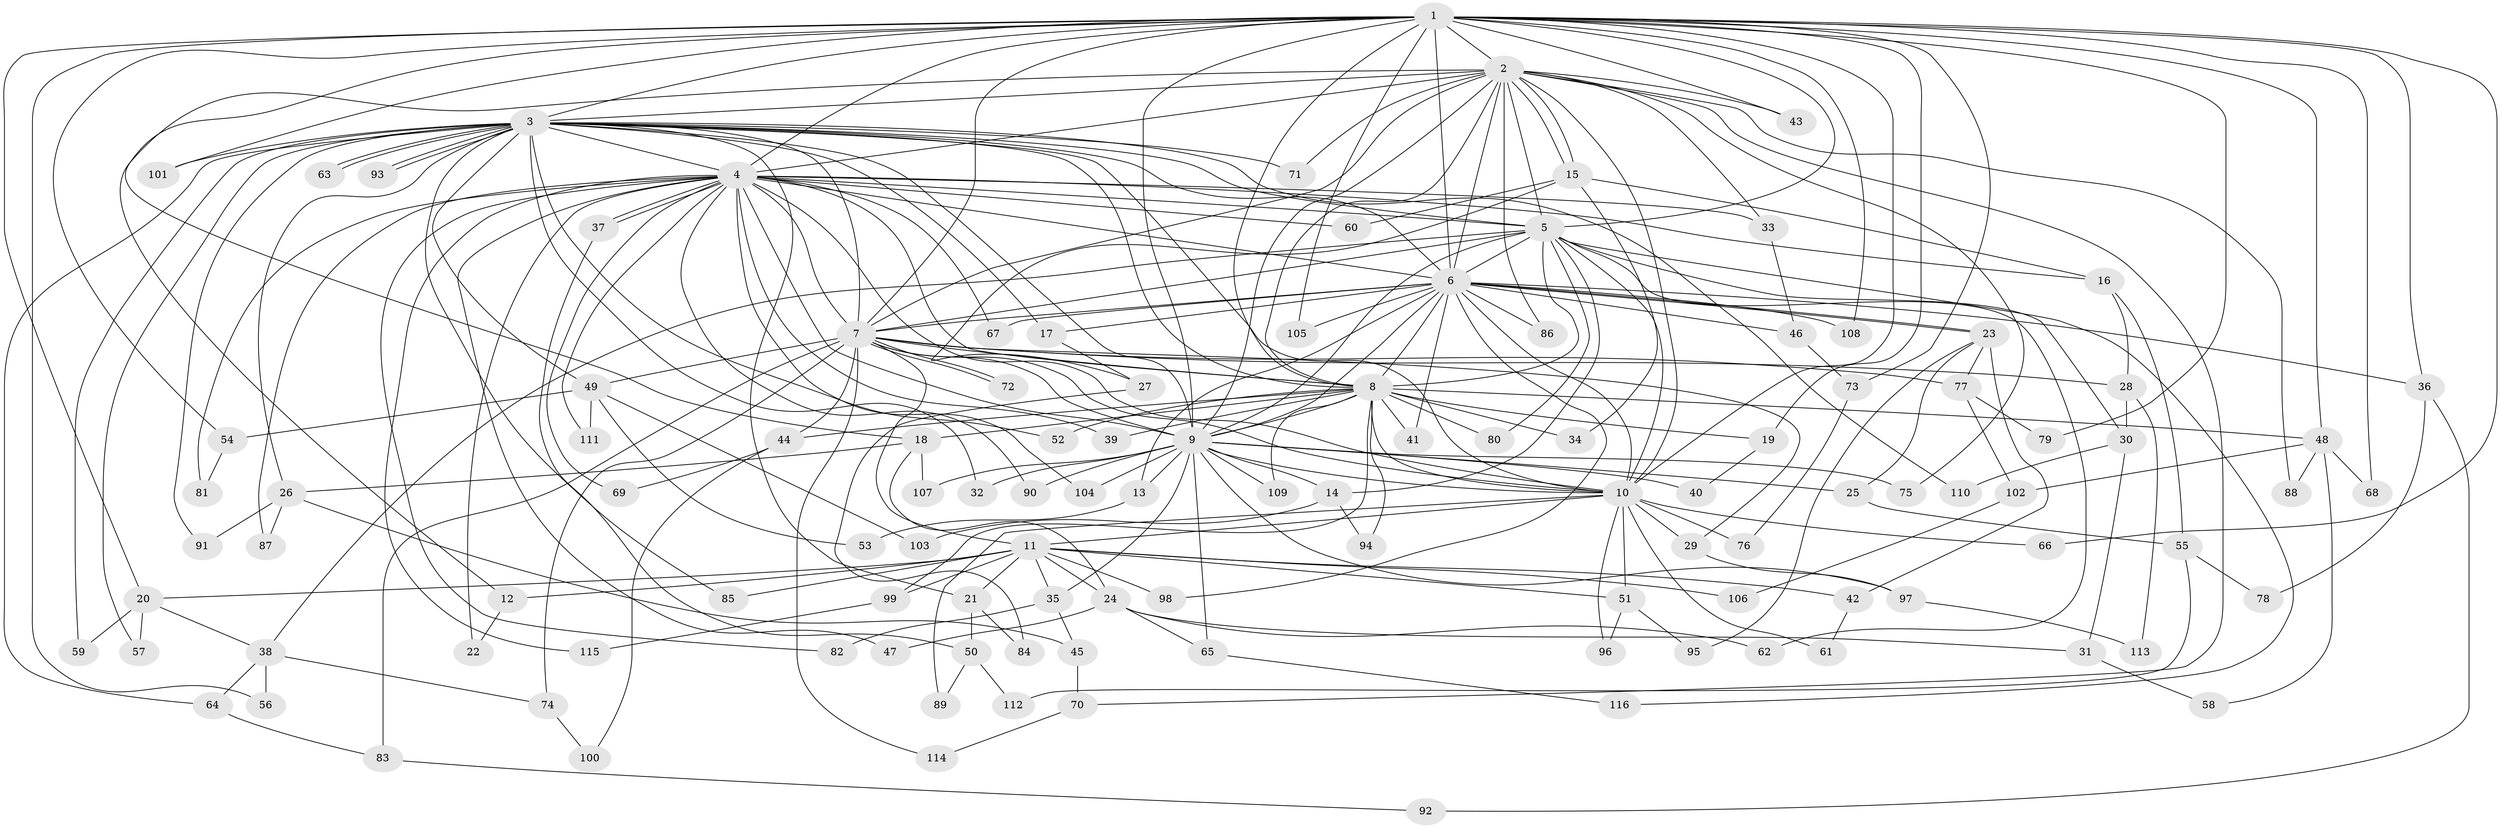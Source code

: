 // Generated by graph-tools (version 1.1) at 2025/49/03/09/25 03:49:41]
// undirected, 116 vertices, 257 edges
graph export_dot {
graph [start="1"]
  node [color=gray90,style=filled];
  1;
  2;
  3;
  4;
  5;
  6;
  7;
  8;
  9;
  10;
  11;
  12;
  13;
  14;
  15;
  16;
  17;
  18;
  19;
  20;
  21;
  22;
  23;
  24;
  25;
  26;
  27;
  28;
  29;
  30;
  31;
  32;
  33;
  34;
  35;
  36;
  37;
  38;
  39;
  40;
  41;
  42;
  43;
  44;
  45;
  46;
  47;
  48;
  49;
  50;
  51;
  52;
  53;
  54;
  55;
  56;
  57;
  58;
  59;
  60;
  61;
  62;
  63;
  64;
  65;
  66;
  67;
  68;
  69;
  70;
  71;
  72;
  73;
  74;
  75;
  76;
  77;
  78;
  79;
  80;
  81;
  82;
  83;
  84;
  85;
  86;
  87;
  88;
  89;
  90;
  91;
  92;
  93;
  94;
  95;
  96;
  97;
  98;
  99;
  100;
  101;
  102;
  103;
  104;
  105;
  106;
  107;
  108;
  109;
  110;
  111;
  112;
  113;
  114;
  115;
  116;
  1 -- 2;
  1 -- 3;
  1 -- 4;
  1 -- 5;
  1 -- 6;
  1 -- 7;
  1 -- 8;
  1 -- 9;
  1 -- 10;
  1 -- 18;
  1 -- 19;
  1 -- 20;
  1 -- 36;
  1 -- 43;
  1 -- 48;
  1 -- 54;
  1 -- 56;
  1 -- 66;
  1 -- 68;
  1 -- 73;
  1 -- 79;
  1 -- 101;
  1 -- 105;
  1 -- 108;
  2 -- 3;
  2 -- 4;
  2 -- 5;
  2 -- 6;
  2 -- 7;
  2 -- 8;
  2 -- 9;
  2 -- 10;
  2 -- 12;
  2 -- 15;
  2 -- 15;
  2 -- 33;
  2 -- 43;
  2 -- 70;
  2 -- 71;
  2 -- 75;
  2 -- 86;
  2 -- 88;
  3 -- 4;
  3 -- 5;
  3 -- 6;
  3 -- 7;
  3 -- 8;
  3 -- 9;
  3 -- 10;
  3 -- 17;
  3 -- 21;
  3 -- 26;
  3 -- 32;
  3 -- 49;
  3 -- 52;
  3 -- 57;
  3 -- 59;
  3 -- 63;
  3 -- 63;
  3 -- 64;
  3 -- 71;
  3 -- 85;
  3 -- 91;
  3 -- 93;
  3 -- 93;
  3 -- 101;
  3 -- 110;
  4 -- 5;
  4 -- 6;
  4 -- 7;
  4 -- 8;
  4 -- 9;
  4 -- 10;
  4 -- 16;
  4 -- 22;
  4 -- 33;
  4 -- 37;
  4 -- 37;
  4 -- 39;
  4 -- 47;
  4 -- 60;
  4 -- 67;
  4 -- 69;
  4 -- 81;
  4 -- 82;
  4 -- 87;
  4 -- 90;
  4 -- 104;
  4 -- 111;
  4 -- 115;
  5 -- 6;
  5 -- 7;
  5 -- 8;
  5 -- 9;
  5 -- 10;
  5 -- 14;
  5 -- 30;
  5 -- 38;
  5 -- 62;
  5 -- 80;
  5 -- 116;
  6 -- 7;
  6 -- 8;
  6 -- 9;
  6 -- 10;
  6 -- 13;
  6 -- 17;
  6 -- 23;
  6 -- 23;
  6 -- 36;
  6 -- 41;
  6 -- 46;
  6 -- 67;
  6 -- 86;
  6 -- 98;
  6 -- 105;
  6 -- 108;
  7 -- 8;
  7 -- 9;
  7 -- 10;
  7 -- 11;
  7 -- 28;
  7 -- 29;
  7 -- 44;
  7 -- 49;
  7 -- 72;
  7 -- 72;
  7 -- 74;
  7 -- 77;
  7 -- 83;
  7 -- 114;
  8 -- 9;
  8 -- 10;
  8 -- 18;
  8 -- 19;
  8 -- 34;
  8 -- 39;
  8 -- 41;
  8 -- 44;
  8 -- 48;
  8 -- 52;
  8 -- 80;
  8 -- 94;
  8 -- 99;
  8 -- 109;
  9 -- 10;
  9 -- 13;
  9 -- 14;
  9 -- 25;
  9 -- 32;
  9 -- 35;
  9 -- 40;
  9 -- 65;
  9 -- 75;
  9 -- 90;
  9 -- 97;
  9 -- 104;
  9 -- 107;
  9 -- 109;
  10 -- 11;
  10 -- 29;
  10 -- 51;
  10 -- 61;
  10 -- 66;
  10 -- 76;
  10 -- 89;
  10 -- 96;
  11 -- 12;
  11 -- 20;
  11 -- 21;
  11 -- 24;
  11 -- 35;
  11 -- 42;
  11 -- 51;
  11 -- 85;
  11 -- 98;
  11 -- 99;
  11 -- 106;
  12 -- 22;
  13 -- 53;
  14 -- 94;
  14 -- 103;
  15 -- 16;
  15 -- 27;
  15 -- 34;
  15 -- 60;
  16 -- 28;
  16 -- 55;
  17 -- 27;
  18 -- 24;
  18 -- 26;
  18 -- 107;
  19 -- 40;
  20 -- 38;
  20 -- 57;
  20 -- 59;
  21 -- 50;
  21 -- 84;
  23 -- 25;
  23 -- 42;
  23 -- 77;
  23 -- 95;
  24 -- 31;
  24 -- 47;
  24 -- 62;
  24 -- 65;
  25 -- 55;
  26 -- 45;
  26 -- 87;
  26 -- 91;
  27 -- 84;
  28 -- 30;
  28 -- 113;
  29 -- 97;
  30 -- 31;
  30 -- 110;
  31 -- 58;
  33 -- 46;
  35 -- 45;
  35 -- 82;
  36 -- 78;
  36 -- 92;
  37 -- 50;
  38 -- 56;
  38 -- 64;
  38 -- 74;
  42 -- 61;
  44 -- 69;
  44 -- 100;
  45 -- 70;
  46 -- 73;
  48 -- 58;
  48 -- 68;
  48 -- 88;
  48 -- 102;
  49 -- 53;
  49 -- 54;
  49 -- 103;
  49 -- 111;
  50 -- 89;
  50 -- 112;
  51 -- 95;
  51 -- 96;
  54 -- 81;
  55 -- 78;
  55 -- 112;
  64 -- 83;
  65 -- 116;
  70 -- 114;
  73 -- 76;
  74 -- 100;
  77 -- 79;
  77 -- 102;
  83 -- 92;
  97 -- 113;
  99 -- 115;
  102 -- 106;
}
